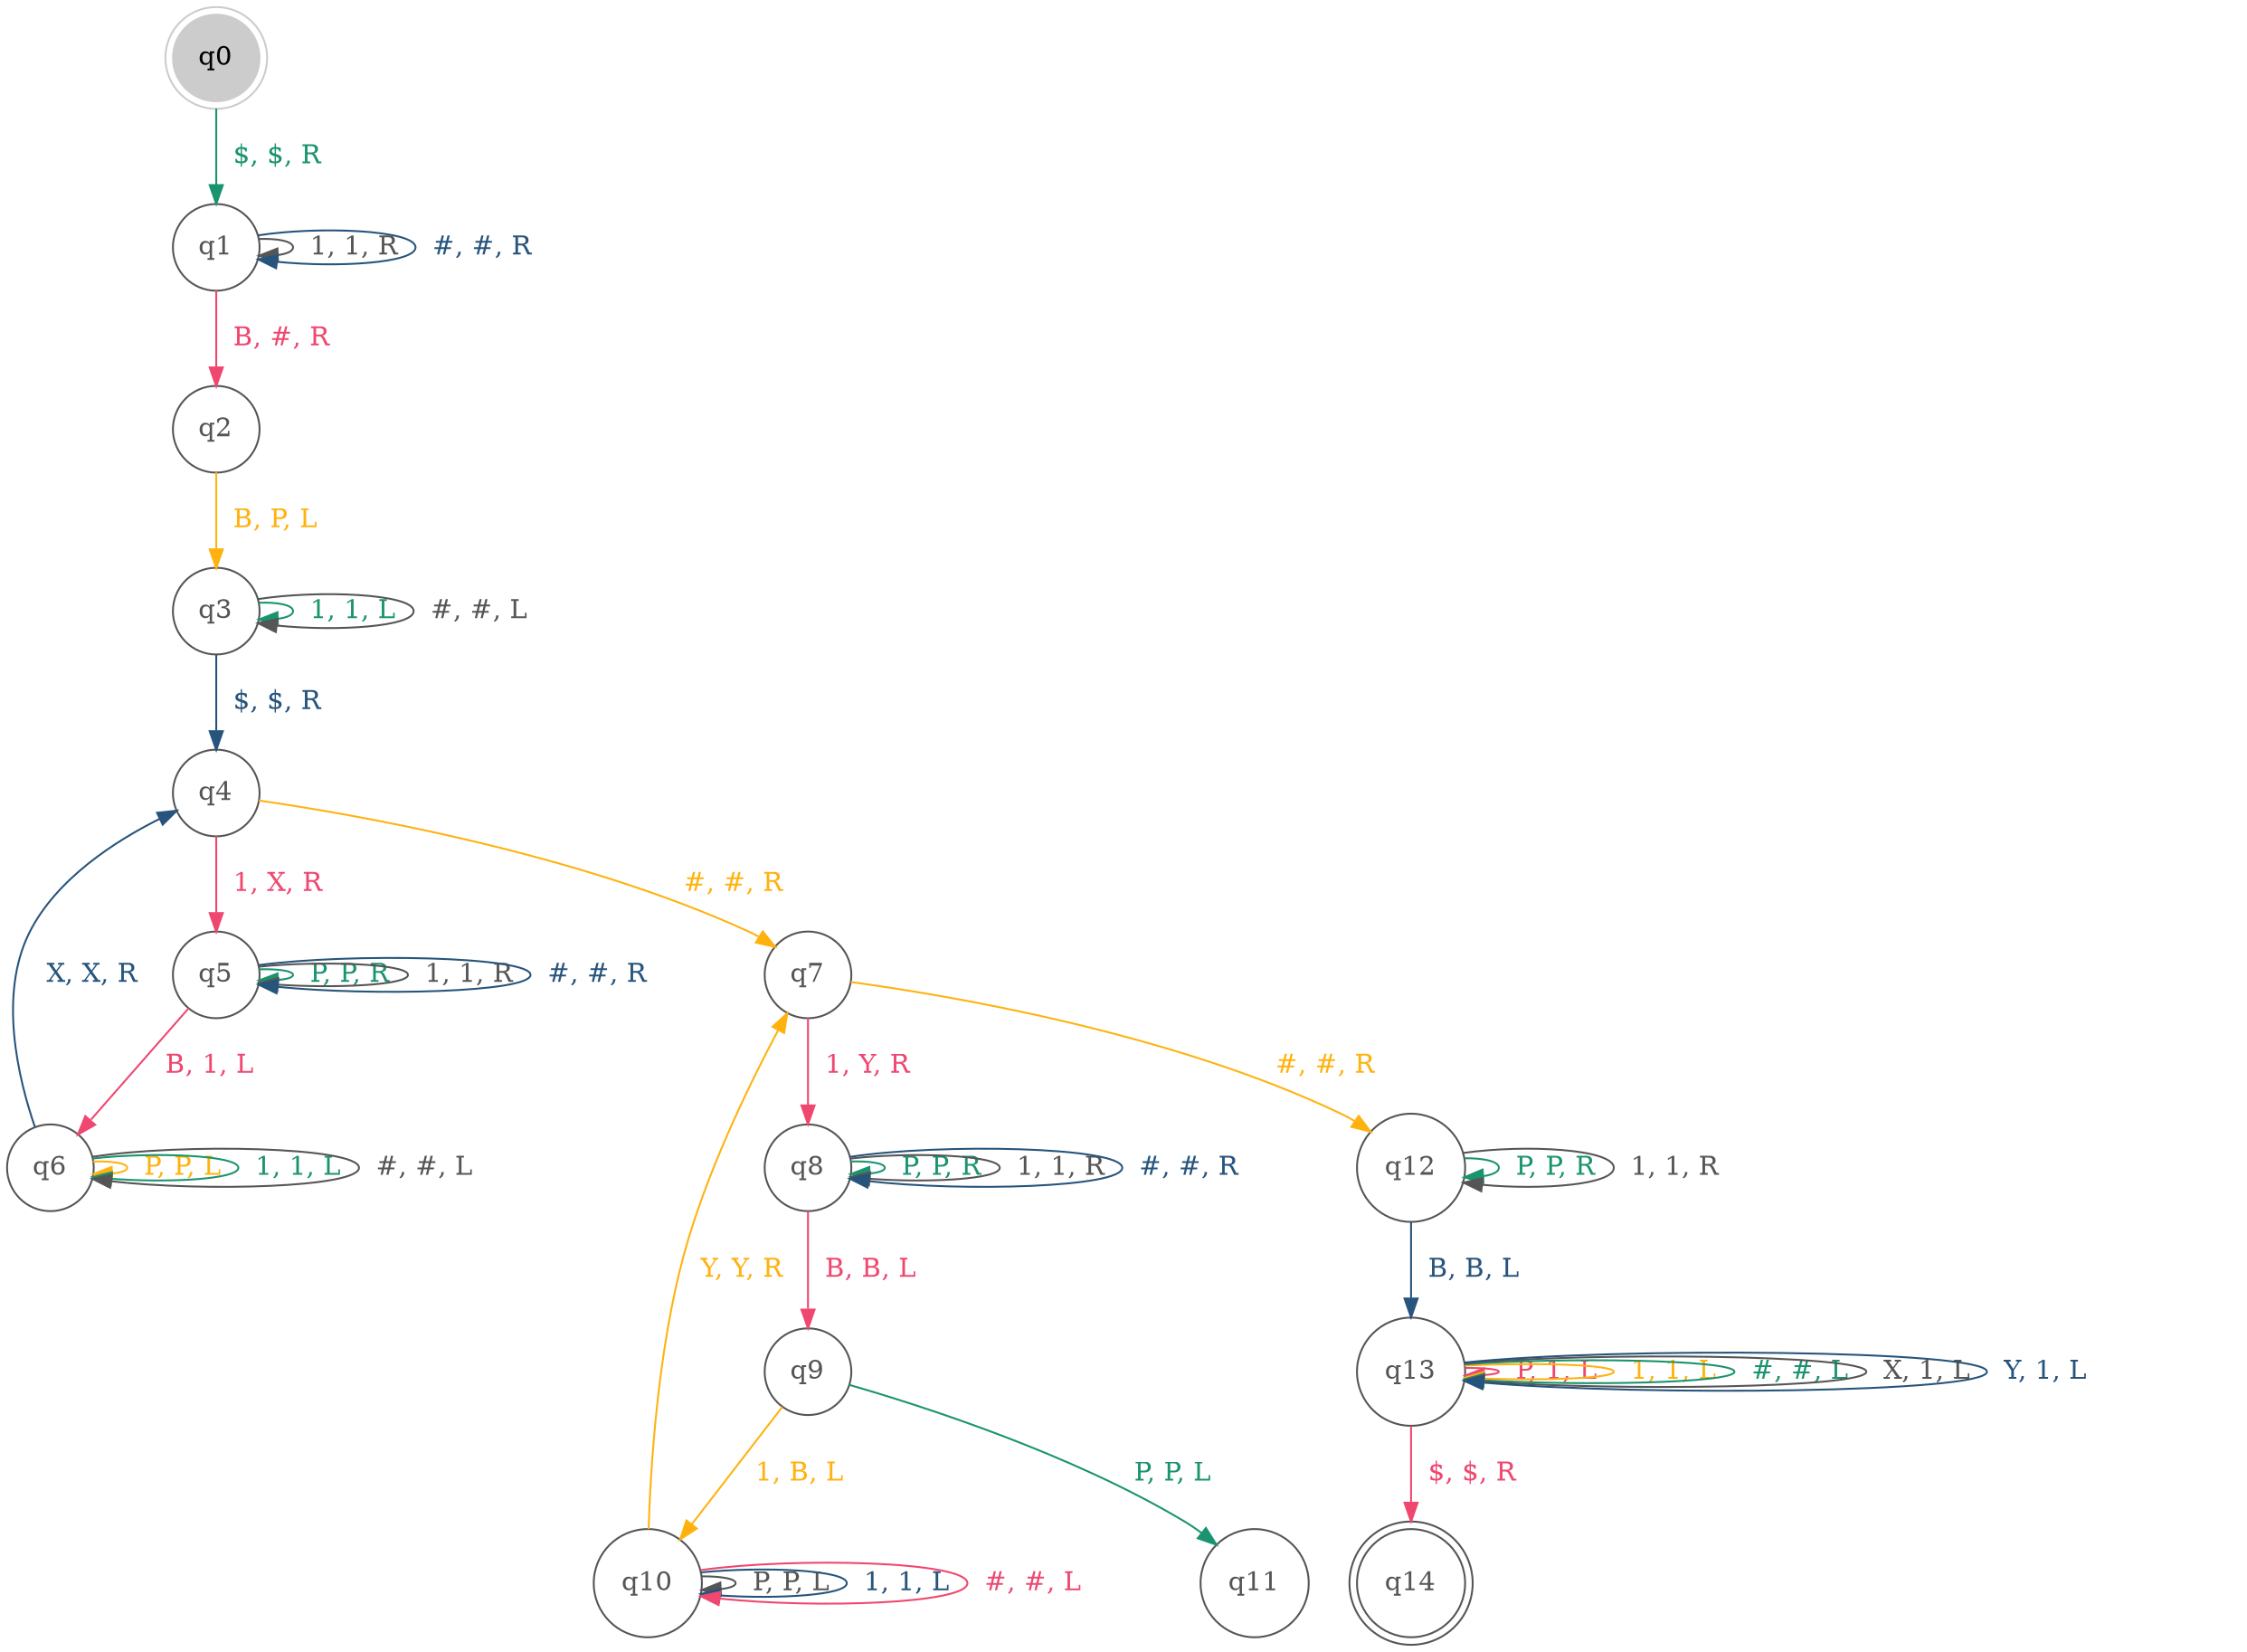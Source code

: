 digraph turing_machine {
  "q0" [shape=doublecircle,style=filled,color="#cccccc"]
  "q14" [shape=doublecircle,color="#555555",fontcolor="#555555"]
  node [shape=circle,color="#555555",fontcolor="#555555"];
  "q0" -> "q1" [ label = "  $, $, R  ", color="#1A936F", fontcolor="#1A936F"]
  "q1" -> "q1" [ label = "  1, 1, R  ", color="#555555", fontcolor="#555555"]
  "q1" -> "q1" [ label = "  #, #, R  ", color="#26547C", fontcolor="#26547C"]
  "q1" -> "q2" [ label = "  B, #, R  ", color="#EF476F", fontcolor="#EF476F"]
  "q2" -> "q3" [ label = "  B, P, L  ", color="#FFB20F", fontcolor="#FFB20F"]
  "q3" -> "q3" [ label = "  1, 1, L  ", color="#1A936F", fontcolor="#1A936F"]
  "q3" -> "q3" [ label = "  #, #, L  ", color="#555555", fontcolor="#555555"]
  "q3" -> "q4" [ label = "  $, $, R  ", color="#26547C", fontcolor="#26547C"]
  "q4" -> "q5" [ label = "  1, X, R  ", color="#EF476F", fontcolor="#EF476F"]
  "q4" -> "q7" [ label = "  #, #, R  ", color="#FFB20F", fontcolor="#FFB20F"]
  "q5" -> "q5" [ label = "  P, P, R  ", color="#1A936F", fontcolor="#1A936F"]
  "q5" -> "q5" [ label = "  1, 1, R  ", color="#555555", fontcolor="#555555"]
  "q5" -> "q5" [ label = "  #, #, R  ", color="#26547C", fontcolor="#26547C"]
  "q5" -> "q6" [ label = "  B, 1, L  ", color="#EF476F", fontcolor="#EF476F"]
  "q6" -> "q6" [ label = "  P, P, L  ", color="#FFB20F", fontcolor="#FFB20F"]
  "q6" -> "q6" [ label = "  1, 1, L  ", color="#1A936F", fontcolor="#1A936F"]
  "q6" -> "q6" [ label = "  #, #, L  ", color="#555555", fontcolor="#555555"]
  "q6" -> "q4" [ label = "  X, X, R  ", color="#26547C", fontcolor="#26547C"]
  "q7" -> "q8" [ label = "  1, Y, R  ", color="#EF476F", fontcolor="#EF476F"]
  "q7" -> "q12" [ label = "  #, #, R  ", color="#FFB20F", fontcolor="#FFB20F"]
  "q8" -> "q8" [ label = "  P, P, R  ", color="#1A936F", fontcolor="#1A936F"]
  "q8" -> "q8" [ label = "  1, 1, R  ", color="#555555", fontcolor="#555555"]
  "q8" -> "q8" [ label = "  #, #, R  ", color="#26547C", fontcolor="#26547C"]
  "q8" -> "q9" [ label = "  B, B, L  ", color="#EF476F", fontcolor="#EF476F"]
  "q9" -> "q10" [ label = "  1, B, L  ", color="#FFB20F", fontcolor="#FFB20F"]
  "q9" -> "q11" [ label = "  P, P, L  ", color="#1A936F", fontcolor="#1A936F"]
  "q10" -> "q10" [ label = "  P, P, L  ", color="#555555", fontcolor="#555555"]
  "q10" -> "q10" [ label = "  1, 1, L  ", color="#26547C", fontcolor="#26547C"]
  "q10" -> "q10" [ label = "  #, #, L  ", color="#EF476F", fontcolor="#EF476F"]
  "q10" -> "q7" [ label = "  Y, Y, R  ", color="#FFB20F", fontcolor="#FFB20F"]
  "q12" -> "q12" [ label = "  P, P, R  ", color="#1A936F", fontcolor="#1A936F"]
  "q12" -> "q12" [ label = "  1, 1, R  ", color="#555555", fontcolor="#555555"]
  "q12" -> "q13" [ label = "  B, B, L  ", color="#26547C", fontcolor="#26547C"]
  "q13" -> "q13" [ label = "  P, 1, L  ", color="#EF476F", fontcolor="#EF476F"]
  "q13" -> "q13" [ label = "  1, 1, L  ", color="#FFB20F", fontcolor="#FFB20F"]
  "q13" -> "q13" [ label = "  #, #, L  ", color="#1A936F", fontcolor="#1A936F"]
  "q13" -> "q13" [ label = "  X, 1, L  ", color="#555555", fontcolor="#555555"]
  "q13" -> "q13" [ label = "  Y, 1, L  ", color="#26547C", fontcolor="#26547C"]
  "q13" -> "q14" [ label = "  $, $, R  ", color="#EF476F", fontcolor="#EF476F"]
}
